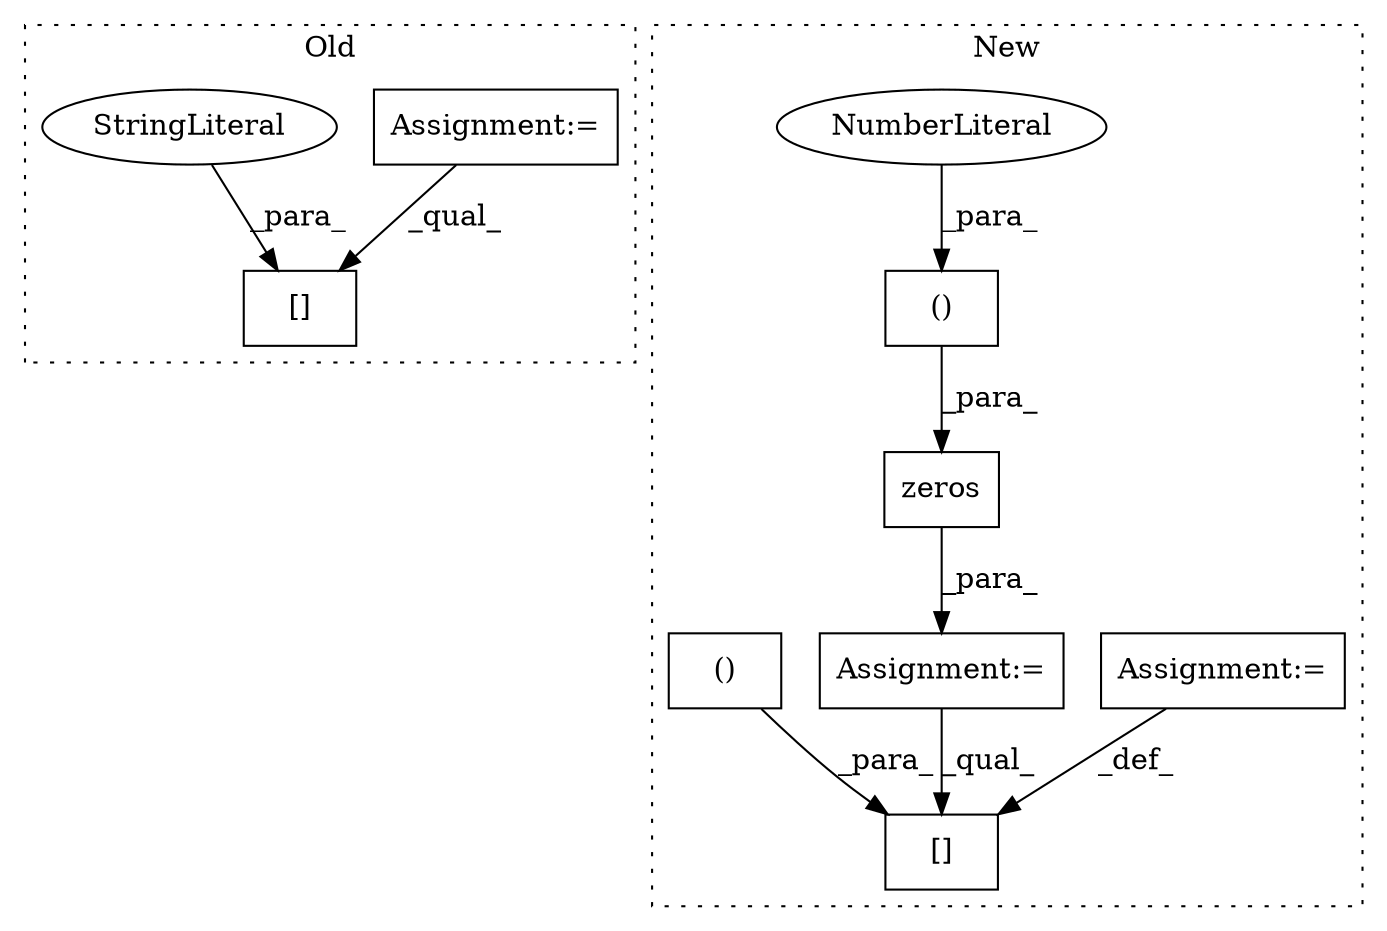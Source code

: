 digraph G {
subgraph cluster0 {
1 [label="[]" a="2" s="3032,3067" l="6,1" shape="box"];
7 [label="Assignment:=" a="7" s="2212" l="1" shape="box"];
8 [label="StringLiteral" a="45" s="3038" l="29" shape="ellipse"];
label = "Old";
style="dotted";
}
subgraph cluster1 {
2 [label="zeros" a="32" s="1689,1739" l="11,1" shape="box"];
3 [label="Assignment:=" a="7" s="1682" l="1" shape="box"];
4 [label="[]" a="2" s="2549,2592" l="19,2" shape="box"];
5 [label="Assignment:=" a="7" s="2594" l="1" shape="box"];
6 [label="()" a="106" s="1700" l="24" shape="box"];
9 [label="NumberLiteral" a="34" s="1721" l="3" shape="ellipse"];
10 [label="()" a="106" s="2568" l="24" shape="box"];
label = "New";
style="dotted";
}
2 -> 3 [label="_para_"];
3 -> 4 [label="_qual_"];
5 -> 4 [label="_def_"];
6 -> 2 [label="_para_"];
7 -> 1 [label="_qual_"];
8 -> 1 [label="_para_"];
9 -> 6 [label="_para_"];
10 -> 4 [label="_para_"];
}